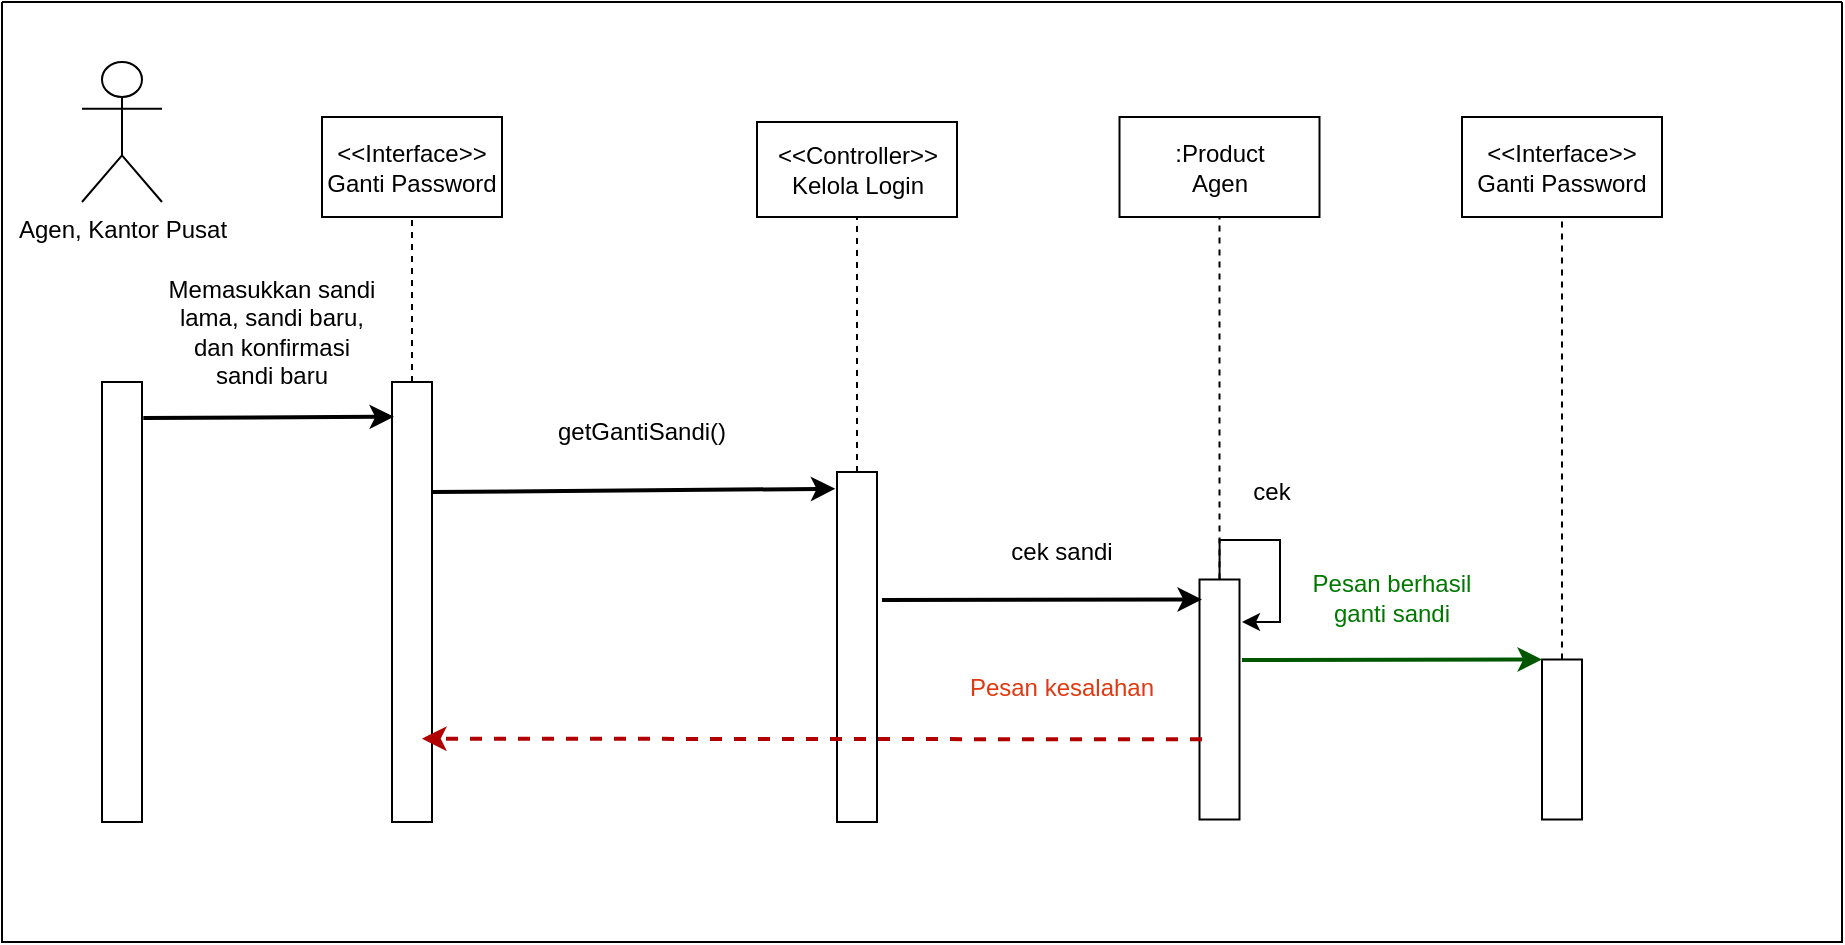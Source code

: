 <mxfile version="20.3.0" type="device"><diagram id="T8CZA09vg5MCLmRIuzGp" name="Page-1"><mxGraphModel dx="782" dy="539" grid="1" gridSize="10" guides="1" tooltips="1" connect="1" arrows="1" fold="1" page="1" pageScale="1" pageWidth="850" pageHeight="1100" math="0" shadow="0"><root><mxCell id="0"/><mxCell id="1" parent="0"/><mxCell id="Uv5zaLqmcqskjwkZFA5e-1" value="Agen, Kantor Pusat" style="shape=umlActor;verticalLabelPosition=bottom;verticalAlign=top;html=1;outlineConnect=0;" parent="1" vertex="1"><mxGeometry x="120" y="40" width="40" height="70" as="geometry"/></mxCell><mxCell id="Uv5zaLqmcqskjwkZFA5e-2" value="" style="rounded=0;whiteSpace=wrap;html=1;rotation=90;" parent="1" vertex="1"><mxGeometry x="30" y="300" width="220" height="20" as="geometry"/></mxCell><mxCell id="Uv5zaLqmcqskjwkZFA5e-4" value="" style="rounded=0;whiteSpace=wrap;html=1;rotation=90;" parent="1" vertex="1"><mxGeometry x="175" y="300" width="220" height="20" as="geometry"/></mxCell><mxCell id="Uv5zaLqmcqskjwkZFA5e-8" value="" style="endArrow=classic;html=1;rounded=0;exitX=0.082;exitY=-0.033;exitDx=0;exitDy=0;exitPerimeter=0;entryX=0.079;entryY=0.95;entryDx=0;entryDy=0;entryPerimeter=0;strokeWidth=2;" parent="1" source="Uv5zaLqmcqskjwkZFA5e-2" target="Uv5zaLqmcqskjwkZFA5e-4" edge="1"><mxGeometry width="50" height="50" relative="1" as="geometry"><mxPoint x="270" y="200" as="sourcePoint"/><mxPoint x="320" y="150" as="targetPoint"/></mxGeometry></mxCell><mxCell id="Uv5zaLqmcqskjwkZFA5e-29" value="" style="swimlane;startSize=0;strokeWidth=1;fontColor=#007800;" parent="1" vertex="1"><mxGeometry x="80" y="10" width="920" height="470" as="geometry"/></mxCell><mxCell id="Uv5zaLqmcqskjwkZFA5e-9" value="&amp;lt;&amp;lt;Interface&amp;gt;&amp;gt;&lt;br&gt;Ganti Password" style="rounded=0;whiteSpace=wrap;html=1;" parent="Uv5zaLqmcqskjwkZFA5e-29" vertex="1"><mxGeometry x="160" y="57.5" width="90" height="50" as="geometry"/></mxCell><mxCell id="Uv5zaLqmcqskjwkZFA5e-14" value="Memasukkan sandi lama, sandi baru, dan konfirmasi sandi baru" style="text;html=1;strokeColor=none;fillColor=none;align=center;verticalAlign=middle;whiteSpace=wrap;rounded=0;" parent="Uv5zaLqmcqskjwkZFA5e-29" vertex="1"><mxGeometry x="80" y="150" width="110" height="30" as="geometry"/></mxCell><mxCell id="Uv5zaLqmcqskjwkZFA5e-17" value="" style="rounded=0;whiteSpace=wrap;html=1;rotation=90;" parent="Uv5zaLqmcqskjwkZFA5e-29" vertex="1"><mxGeometry x="340" y="312.5" width="175" height="20" as="geometry"/></mxCell><mxCell id="Uv5zaLqmcqskjwkZFA5e-20" value="" style="endArrow=none;dashed=1;html=1;rounded=0;entryX=0.5;entryY=1;entryDx=0;entryDy=0;exitX=0;exitY=0.5;exitDx=0;exitDy=0;" parent="Uv5zaLqmcqskjwkZFA5e-29" source="Uv5zaLqmcqskjwkZFA5e-17" target="Uv5zaLqmcqskjwkZFA5e-15" edge="1"><mxGeometry width="50" height="50" relative="1" as="geometry"><mxPoint x="157.5" y="210" as="sourcePoint"/><mxPoint x="207.5" y="160" as="targetPoint"/></mxGeometry></mxCell><mxCell id="Uv5zaLqmcqskjwkZFA5e-15" value="&amp;lt;&amp;lt;Controller&amp;gt;&amp;gt;&lt;br&gt;Kelola Login" style="rounded=0;whiteSpace=wrap;html=1;" parent="Uv5zaLqmcqskjwkZFA5e-29" vertex="1"><mxGeometry x="377.5" y="60" width="100" height="47.5" as="geometry"/></mxCell><mxCell id="Uv5zaLqmcqskjwkZFA5e-21" value=":Product&lt;br&gt;Agen" style="rounded=0;whiteSpace=wrap;html=1;" parent="Uv5zaLqmcqskjwkZFA5e-29" vertex="1"><mxGeometry x="558.75" y="57.5" width="100" height="50" as="geometry"/></mxCell><mxCell id="Uv5zaLqmcqskjwkZFA5e-25" value="" style="endArrow=none;dashed=1;html=1;rounded=0;entryX=0.5;entryY=1;entryDx=0;entryDy=0;exitX=0;exitY=0.5;exitDx=0;exitDy=0;" parent="Uv5zaLqmcqskjwkZFA5e-29" source="Uv5zaLqmcqskjwkZFA5e-22" target="Uv5zaLqmcqskjwkZFA5e-21" edge="1"><mxGeometry width="50" height="50" relative="1" as="geometry"><mxPoint x="338.75" y="277.5" as="sourcePoint"/><mxPoint x="388.75" y="227.5" as="targetPoint"/></mxGeometry></mxCell><mxCell id="Uv5zaLqmcqskjwkZFA5e-22" value="" style="rounded=0;whiteSpace=wrap;html=1;rotation=90;strokeWidth=1;" parent="Uv5zaLqmcqskjwkZFA5e-29" vertex="1"><mxGeometry x="548.75" y="338.75" width="120" height="20" as="geometry"/></mxCell><mxCell id="Uv5zaLqmcqskjwkZFA5e-24" value="&lt;font color=&quot;#007800&quot;&gt;Pesan berhasil ganti sandi&lt;/font&gt;" style="text;html=1;strokeColor=none;fillColor=none;align=center;verticalAlign=middle;whiteSpace=wrap;rounded=0;" parent="Uv5zaLqmcqskjwkZFA5e-29" vertex="1"><mxGeometry x="640" y="282.5" width="110" height="30" as="geometry"/></mxCell><mxCell id="6pJ2kthD69vDMZPk-ek5-1" value="&amp;lt;&amp;lt;Interface&amp;gt;&amp;gt;&lt;br&gt;Ganti Password" style="rounded=0;whiteSpace=wrap;html=1;" parent="Uv5zaLqmcqskjwkZFA5e-29" vertex="1"><mxGeometry x="730" y="57.5" width="100" height="50" as="geometry"/></mxCell><mxCell id="6pJ2kthD69vDMZPk-ek5-2" value="" style="endArrow=none;dashed=1;html=1;rounded=0;entryX=0.5;entryY=1;entryDx=0;entryDy=0;exitX=0;exitY=0.5;exitDx=0;exitDy=0;" parent="Uv5zaLqmcqskjwkZFA5e-29" source="6pJ2kthD69vDMZPk-ek5-3" target="6pJ2kthD69vDMZPk-ek5-1" edge="1"><mxGeometry width="50" height="50" relative="1" as="geometry"><mxPoint x="430" y="267.5" as="sourcePoint"/><mxPoint x="480" y="217.5" as="targetPoint"/></mxGeometry></mxCell><mxCell id="6pJ2kthD69vDMZPk-ek5-3" value="" style="rounded=0;whiteSpace=wrap;html=1;rotation=90;strokeWidth=1;" parent="Uv5zaLqmcqskjwkZFA5e-29" vertex="1"><mxGeometry x="740" y="358.75" width="80" height="20" as="geometry"/></mxCell><mxCell id="Uv5zaLqmcqskjwkZFA5e-18" value="" style="endArrow=classic;html=1;rounded=0;strokeWidth=2;entryX=0.083;entryY=0.938;entryDx=0;entryDy=0;entryPerimeter=0;" parent="Uv5zaLqmcqskjwkZFA5e-29" target="Uv5zaLqmcqskjwkZFA5e-22" edge="1"><mxGeometry width="50" height="50" relative="1" as="geometry"><mxPoint x="440" y="299" as="sourcePoint"/><mxPoint x="570" y="300.02" as="targetPoint"/></mxGeometry></mxCell><mxCell id="Uv5zaLqmcqskjwkZFA5e-27" value="&lt;font color=&quot;#e03910&quot;&gt;Pesan kesalahan&lt;/font&gt;" style="text;html=1;align=center;verticalAlign=middle;whiteSpace=wrap;rounded=0;" parent="Uv5zaLqmcqskjwkZFA5e-29" vertex="1"><mxGeometry x="480" y="328.17" width="100" height="30" as="geometry"/></mxCell><mxCell id="Uv5zaLqmcqskjwkZFA5e-28" value="" style="endArrow=classic;html=1;rounded=0;entryX=0.603;entryY=0.25;entryDx=0;entryDy=0;entryPerimeter=0;fillColor=#e51400;strokeColor=#B20000;strokeWidth=2;dashed=1;" parent="Uv5zaLqmcqskjwkZFA5e-29" edge="1"><mxGeometry width="50" height="50" relative="1" as="geometry"><mxPoint x="600" y="368.67" as="sourcePoint"/><mxPoint x="210" y="368.33" as="targetPoint"/></mxGeometry></mxCell><mxCell id="6pJ2kthD69vDMZPk-ek5-4" value="" style="endArrow=classic;html=1;rounded=0;entryX=0;entryY=1;entryDx=0;entryDy=0;strokeWidth=2;fillColor=#008a00;strokeColor=#005700;" parent="Uv5zaLqmcqskjwkZFA5e-29" target="6pJ2kthD69vDMZPk-ek5-3" edge="1"><mxGeometry width="50" height="50" relative="1" as="geometry"><mxPoint x="620" y="329" as="sourcePoint"/><mxPoint x="600" y="220" as="targetPoint"/></mxGeometry></mxCell><mxCell id="Uv5zaLqmcqskjwkZFA5e-19" value="getGantiSandi()" style="text;html=1;strokeColor=none;fillColor=none;align=center;verticalAlign=middle;whiteSpace=wrap;rounded=0;" parent="Uv5zaLqmcqskjwkZFA5e-29" vertex="1"><mxGeometry x="280" y="200" width="80" height="30" as="geometry"/></mxCell><mxCell id="6pJ2kthD69vDMZPk-ek5-5" value="cek sandi" style="text;html=1;strokeColor=none;fillColor=none;align=center;verticalAlign=middle;whiteSpace=wrap;rounded=0;" parent="Uv5zaLqmcqskjwkZFA5e-29" vertex="1"><mxGeometry x="490" y="260" width="80" height="30" as="geometry"/></mxCell><mxCell id="3tMF2-Dsa_pjEkifNK3P-1" style="edgeStyle=orthogonalEdgeStyle;rounded=0;orthogonalLoop=1;jettySize=auto;html=1;" parent="Uv5zaLqmcqskjwkZFA5e-29" source="Uv5zaLqmcqskjwkZFA5e-22" edge="1"><mxGeometry relative="1" as="geometry"><mxPoint x="620" y="310" as="targetPoint"/><Array as="points"><mxPoint x="609" y="269"/><mxPoint x="639" y="269"/><mxPoint x="639" y="310"/><mxPoint x="621" y="310"/></Array></mxGeometry></mxCell><mxCell id="3tMF2-Dsa_pjEkifNK3P-2" value="cek" style="text;html=1;strokeColor=none;fillColor=none;align=center;verticalAlign=middle;whiteSpace=wrap;rounded=0;" parent="Uv5zaLqmcqskjwkZFA5e-29" vertex="1"><mxGeometry x="610" y="230" width="50" height="30" as="geometry"/></mxCell><mxCell id="Uv5zaLqmcqskjwkZFA5e-13" value="" style="endArrow=none;dashed=1;html=1;rounded=0;entryX=0.5;entryY=1;entryDx=0;entryDy=0;exitX=0;exitY=0.5;exitDx=0;exitDy=0;" parent="1" source="Uv5zaLqmcqskjwkZFA5e-4" target="Uv5zaLqmcqskjwkZFA5e-9" edge="1"><mxGeometry width="50" height="50" relative="1" as="geometry"><mxPoint x="285" y="200" as="sourcePoint"/><mxPoint x="170" y="127.5" as="targetPoint"/></mxGeometry></mxCell><mxCell id="Uv5zaLqmcqskjwkZFA5e-11" value="" style="endArrow=classic;html=1;rounded=0;exitX=0.25;exitY=0;exitDx=0;exitDy=0;strokeWidth=2;entryX=0.048;entryY=1.042;entryDx=0;entryDy=0;entryPerimeter=0;" parent="1" source="Uv5zaLqmcqskjwkZFA5e-4" target="Uv5zaLqmcqskjwkZFA5e-17" edge="1"><mxGeometry width="50" height="50" relative="1" as="geometry"><mxPoint x="300.0" y="250.0" as="sourcePoint"/><mxPoint x="490" y="250.5" as="targetPoint"/></mxGeometry></mxCell></root></mxGraphModel></diagram></mxfile>
